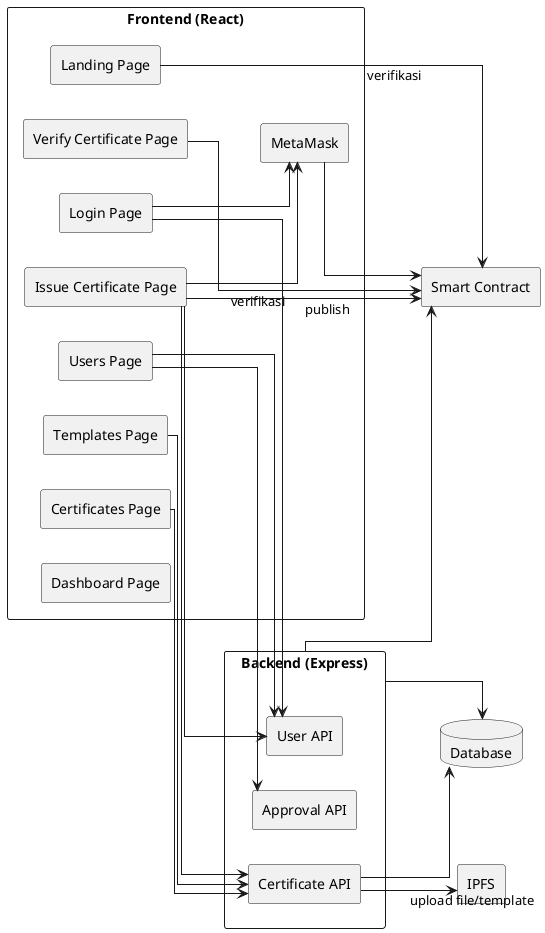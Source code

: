 @startuml
' Pengaturan tampilan agar lebih rapi
skinparam componentStyle rectangle
skinparam packageStyle rectangle
skinparam linetype ortho
' Ubah arah diagram agar lebih rapi
skinparam defaultTextAlignment center
' Gunakan top to bottom agar panah lebih sedikit crossing
' Atur urutan komponen agar panah lebih lurus

left to right direction

package "Frontend (React)" {
  [Landing Page]
  [Verify Certificate Page]
  [Login Page]
  [Users Page]
  [Issue Certificate Page]
  [MetaMask] as MM
  [Templates Page]
  [Certificates Page]
  [Dashboard Page]
}

package "Backend (Express)" {
  [User API]
  [Certificate API]
  [Approval API]
}

[IPFS] as IPFS
[Smart Contract] as SC
database "Database" as DB

' Verifikasi
[Landing Page] --> SC : verifikasi
[Verify Certificate Page] --> SC : verifikasi

' Login
[Login Page] --> MM
[Login Page] --> [User API]

' Users
[Users Page] --> [User API]
[Users Page] --> [Approval API]

' Issue Certificate
[Issue Certificate Page] --> [Certificate API]
[Issue Certificate Page] --> [User API]
[Issue Certificate Page] --> MM
[Issue Certificate Page] --> SC : publish

' Templates & Certificates
[Templates Page] --> [Certificate API]
[Certificates Page] --> [Certificate API]

' Backend ke storage/blockchain
[Certificate API] --> IPFS : upload file/template
[Certificate API] --> DB
MM --> SC
[Backend (Express)] --> DB
[Backend (Express)] --> SC
@enduml 